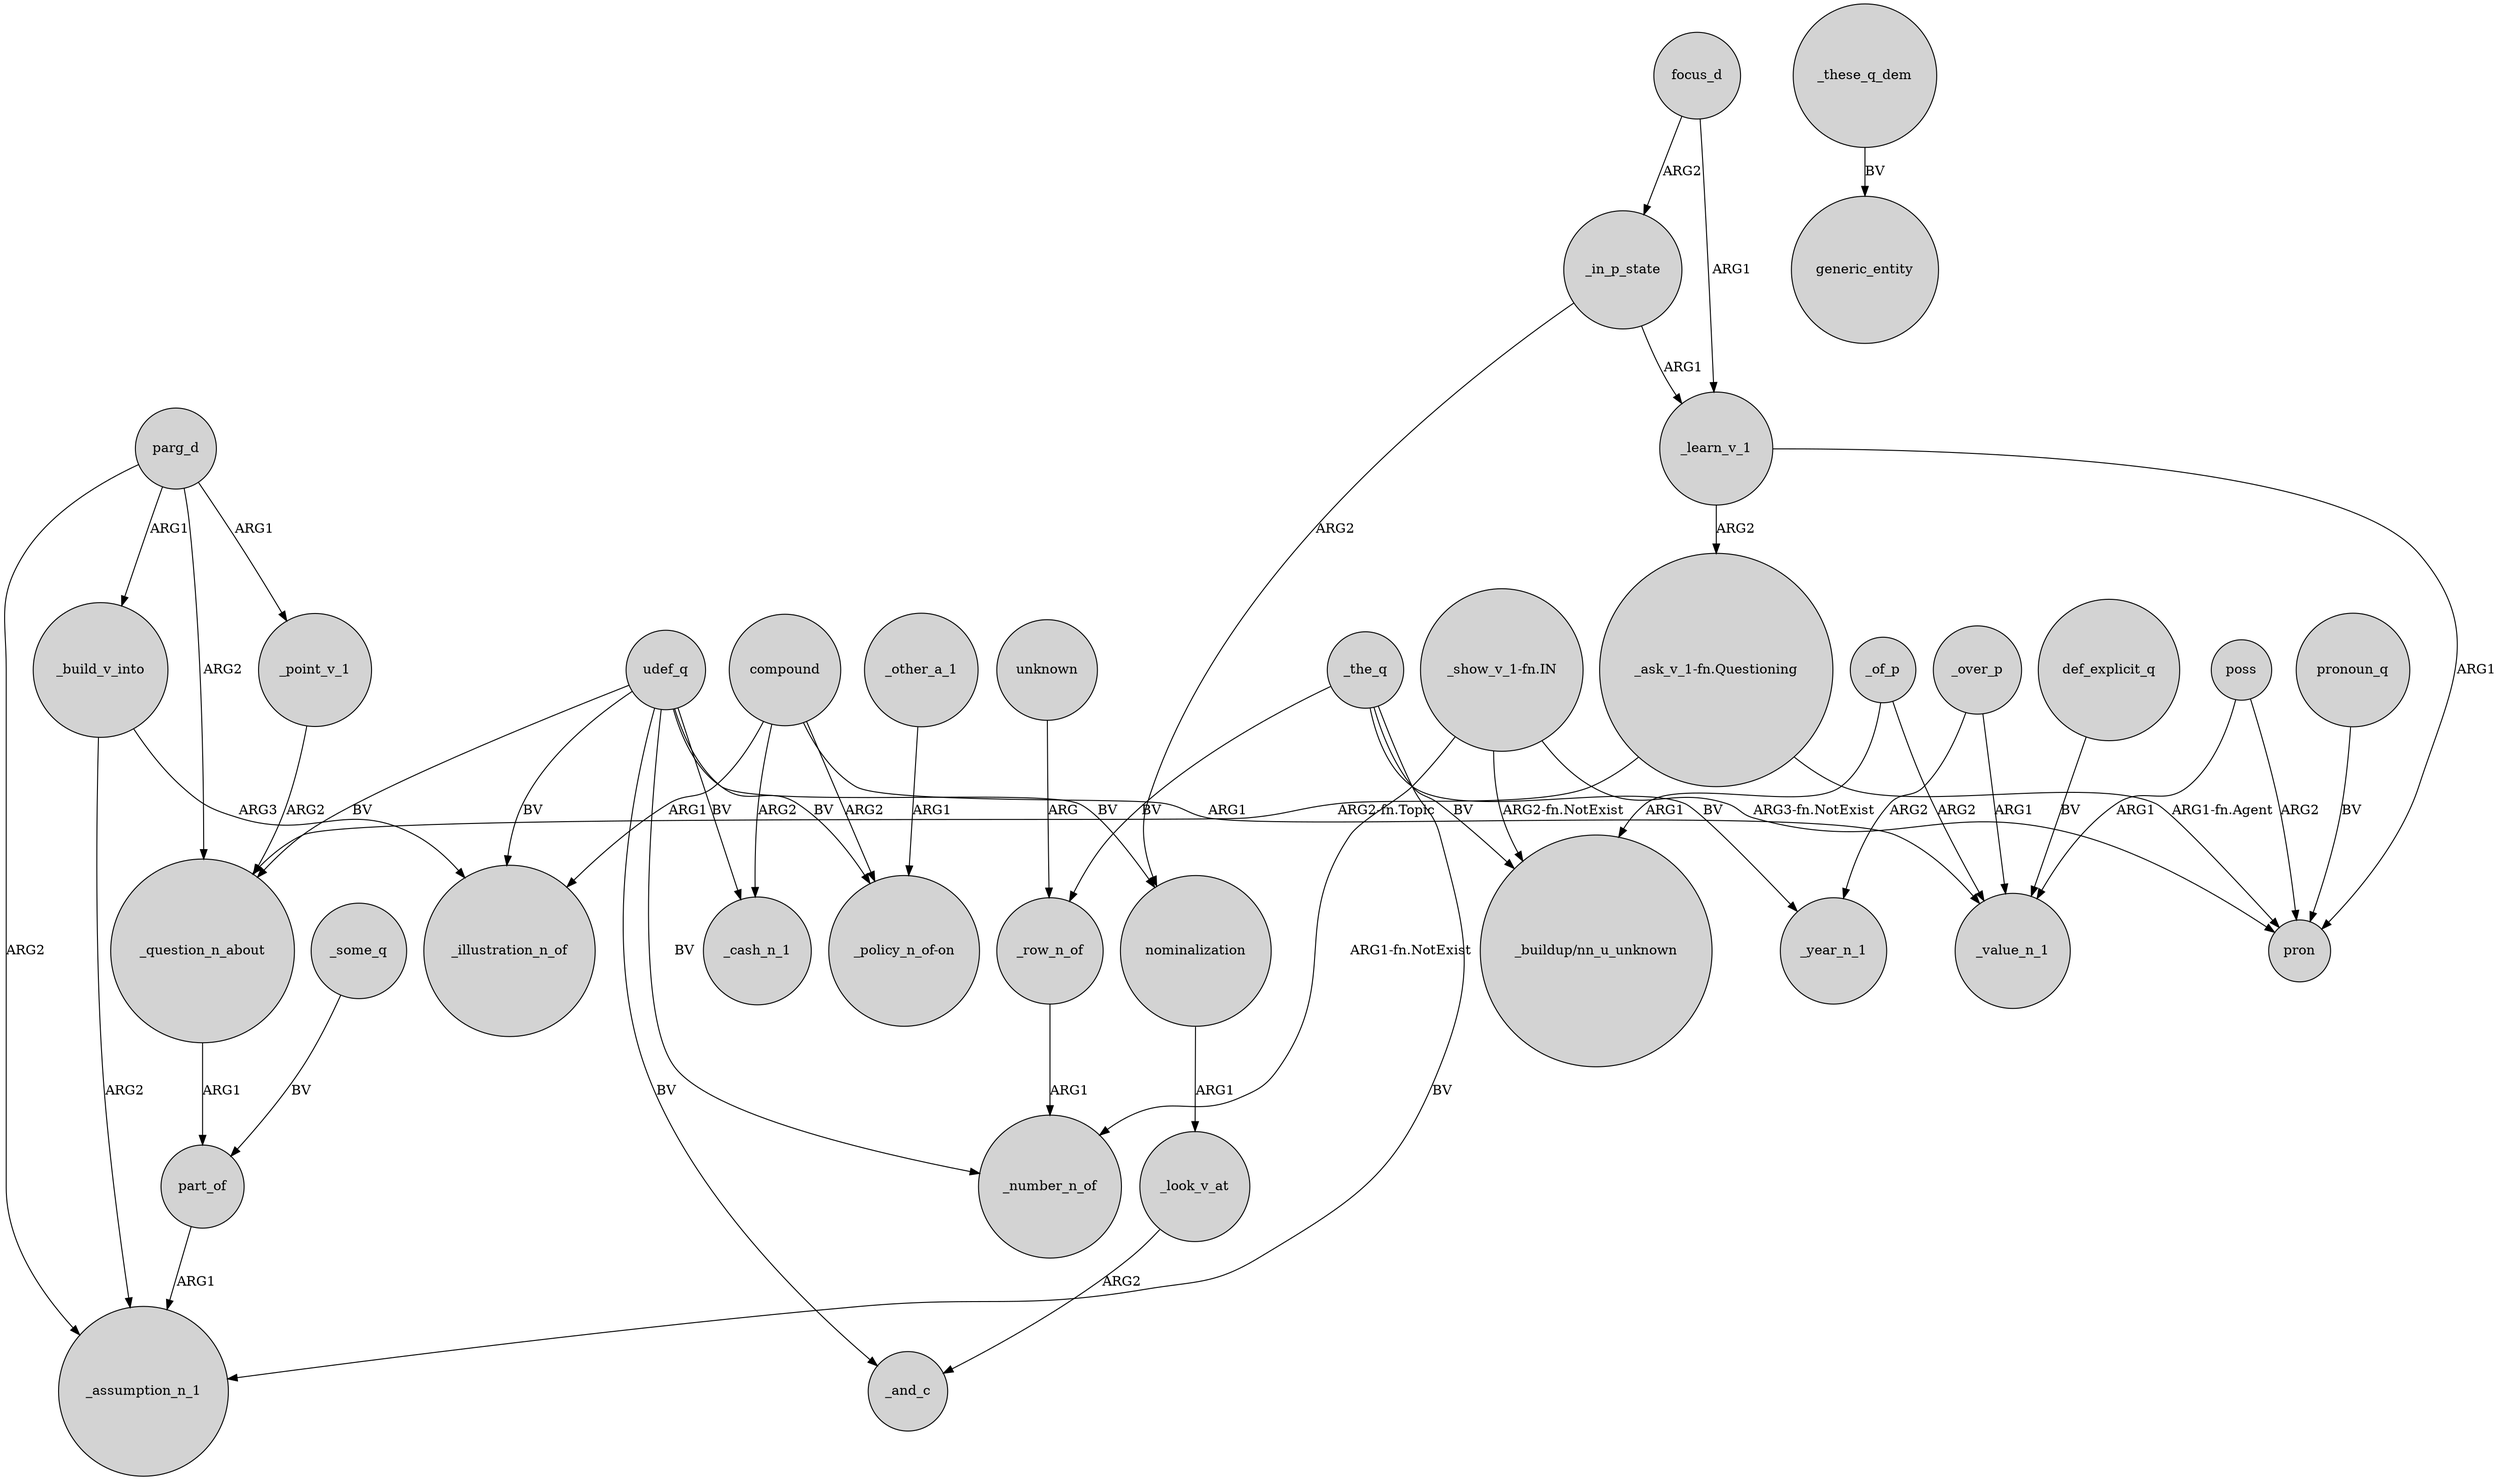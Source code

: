 digraph {
	node [shape=circle style=filled]
	parg_d -> _question_n_about [label=ARG2]
	def_explicit_q -> _value_n_1 [label=BV]
	_these_q_dem -> generic_entity [label=BV]
	"_show_v_1-fn.IN" -> _number_n_of [label="ARG1-fn.NotExist"]
	udef_q -> _number_n_of [label=BV]
	_other_a_1 -> "_policy_n_of-on" [label=ARG1]
	poss -> pron [label=ARG2]
	"_show_v_1-fn.IN" -> pron [label="ARG3-fn.NotExist"]
	_the_q -> "_buildup/nn_u_unknown" [label=BV]
	_question_n_about -> part_of [label=ARG1]
	udef_q -> _cash_n_1 [label=BV]
	focus_d -> _in_p_state [label=ARG2]
	compound -> "_policy_n_of-on" [label=ARG2]
	udef_q -> _question_n_about [label=BV]
	_look_v_at -> _and_c [label=ARG2]
	parg_d -> _assumption_n_1 [label=ARG2]
	_the_q -> _assumption_n_1 [label=BV]
	"_ask_v_1-fn.Questioning" -> _question_n_about [label="ARG2-fn.Topic"]
	udef_q -> "_policy_n_of-on" [label=BV]
	parg_d -> _build_v_into [label=ARG1]
	poss -> _value_n_1 [label=ARG1]
	_point_v_1 -> _question_n_about [label=ARG2]
	_learn_v_1 -> pron [label=ARG1]
	parg_d -> _point_v_1 [label=ARG1]
	_some_q -> part_of [label=BV]
	_learn_v_1 -> "_ask_v_1-fn.Questioning" [label=ARG2]
	pronoun_q -> pron [label=BV]
	_build_v_into -> _illustration_n_of [label=ARG3]
	unknown -> _row_n_of [label=ARG]
	_of_p -> "_buildup/nn_u_unknown" [label=ARG1]
	udef_q -> _illustration_n_of [label=BV]
	"_ask_v_1-fn.Questioning" -> pron [label="ARG1-fn.Agent"]
	"_show_v_1-fn.IN" -> "_buildup/nn_u_unknown" [label="ARG2-fn.NotExist"]
	_build_v_into -> _assumption_n_1 [label=ARG2]
	_in_p_state -> nominalization [label=ARG2]
	udef_q -> nominalization [label=BV]
	compound -> _illustration_n_of [label=ARG1]
	_the_q -> _year_n_1 [label=BV]
	nominalization -> _look_v_at [label=ARG1]
	_over_p -> _year_n_1 [label=ARG2]
	_in_p_state -> _learn_v_1 [label=ARG1]
	_of_p -> _value_n_1 [label=ARG2]
	_row_n_of -> _number_n_of [label=ARG1]
	compound -> _cash_n_1 [label=ARG2]
	_over_p -> _value_n_1 [label=ARG1]
	udef_q -> _and_c [label=BV]
	compound -> _value_n_1 [label=ARG1]
	part_of -> _assumption_n_1 [label=ARG1]
	_the_q -> _row_n_of [label=BV]
	focus_d -> _learn_v_1 [label=ARG1]
}
